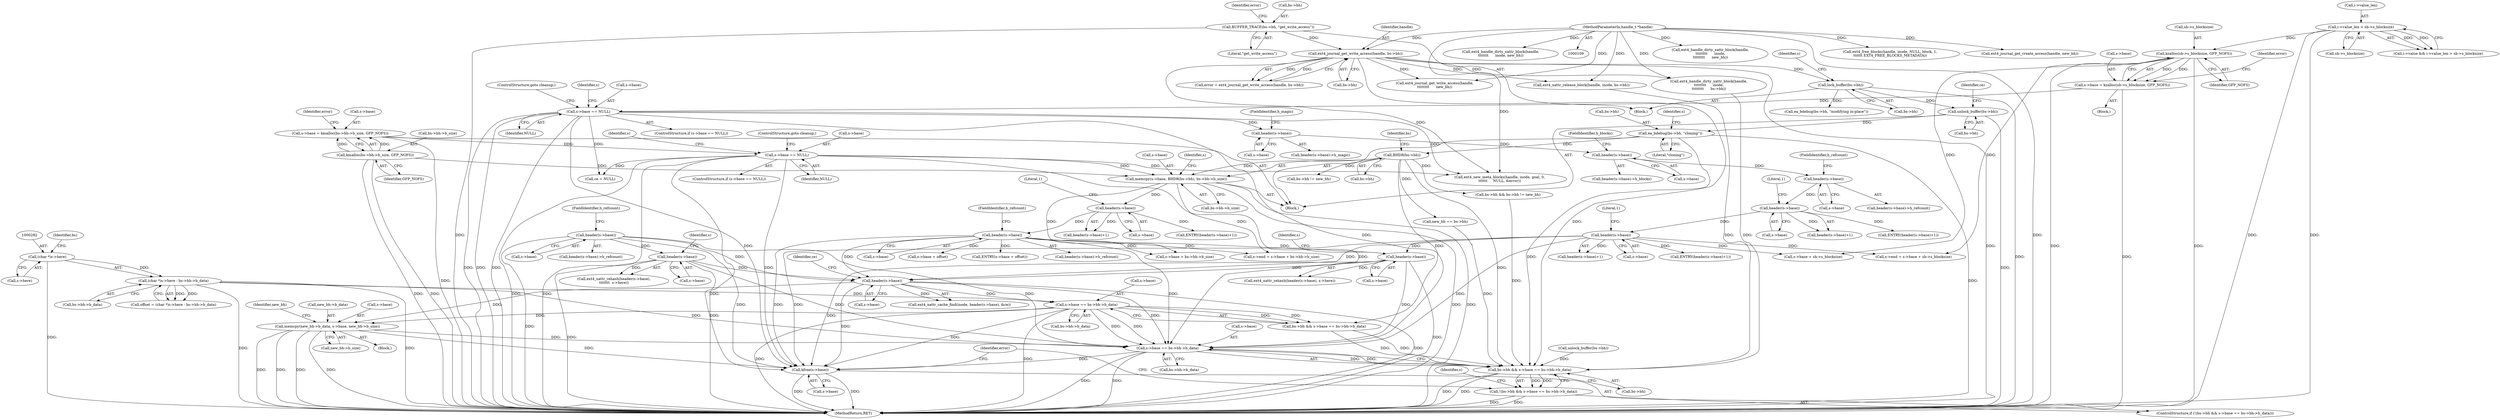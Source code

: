 digraph "0_linux_82939d7999dfc1f1998c4b1c12e2f19edbdff272_3@API" {
"1000701" [label="(Call,memcpy(new_bh->b_data, s->base, new_bh->b_size))"];
"1000508" [label="(Call,header(s->base))"];
"1000238" [label="(Call,header(s->base))"];
"1000201" [label="(Call,header(s->base))"];
"1000489" [label="(Call,header(s->base))"];
"1000356" [label="(Call,header(s->base))"];
"1000349" [label="(Call,header(s->base))"];
"1000330" [label="(Call,memcpy(s->base, BHDR(bs->bh), bs->bh->b_size))"];
"1000324" [label="(Call,s->base == NULL)"];
"1000308" [label="(Call,s->base = kmalloc(bs->bh->b_size, GFP_NOFS))"];
"1000312" [label="(Call,kmalloc(bs->bh->b_size, GFP_NOFS))"];
"1000334" [label="(Call,BHDR(bs->bh))"];
"1000303" [label="(Call,ea_bdebug(bs->bh, \"cloning\"))"];
"1000291" [label="(Call,unlock_buffer(bs->bh))"];
"1000194" [label="(Call,lock_buffer(bs->bh))"];
"1000186" [label="(Call,ext4_journal_get_write_access(handle, bs->bh))"];
"1000110" [label="(MethodParameterIn,handle_t *handle)"];
"1000179" [label="(Call,BUFFER_TRACE(bs->bh, \"get_write_access\"))"];
"1000452" [label="(Call,header(s->base))"];
"1000441" [label="(Call,header(s->base))"];
"1000428" [label="(Call,header(s->base))"];
"1000419" [label="(Call,header(s->base))"];
"1000410" [label="(Call,header(s->base))"];
"1000402" [label="(Call,s->base == NULL)"];
"1000388" [label="(Call,s->base = kzalloc(sb->s_blocksize, GFP_NOFS))"];
"1000392" [label="(Call,kzalloc(sb->s_blocksize, GFP_NOFS))"];
"1000150" [label="(Call,i->value_len > sb->s_blocksize)"];
"1000589" [label="(Call,s->base == bs->bh->b_data)"];
"1000280" [label="(Call,(char *)s->here - bs->bh->b_data)"];
"1000281" [label="(Call,(char *)s->here)"];
"1000770" [label="(Call,s->base == bs->bh->b_data)"];
"1000766" [label="(Call,bs->bh && s->base == bs->bh->b_data)"];
"1000765" [label="(Call,!(bs->bh && s->base == bs->bh->b_data))"];
"1000779" [label="(Call,kfree(s->base))"];
"1000205" [label="(FieldIdentifier,h_refcount)"];
"1000457" [label="(Call,s->end = s->base + sb->s_blocksize)"];
"1000739" [label="(Call,bs->bh && bs->bh != new_bh)"];
"1000195" [label="(Call,bs->bh)"];
"1000765" [label="(Call,!(bs->bh && s->base == bs->bh->b_data))"];
"1000217" [label="(Call,ea_bdebug(bs->bh, \"modifying in-place\"))"];
"1000185" [label="(Identifier,error)"];
"1000440" [label="(Call,header(s->base)+1)"];
"1000429" [label="(Call,s->base)"];
"1000110" [label="(MethodParameterIn,handle_t *handle)"];
"1000701" [label="(Call,memcpy(new_bh->b_data, s->base, new_bh->b_size))"];
"1000387" [label="(Block,)"];
"1000373" [label="(Call,s->end = s->base + bs->bh->b_size)"];
"1000345" [label="(Identifier,s)"];
"1000320" [label="(Identifier,error)"];
"1000767" [label="(Call,bs->bh)"];
"1000328" [label="(Identifier,NULL)"];
"1000593" [label="(Call,bs->bh->b_data)"];
"1000461" [label="(Call,s->base + sb->s_blocksize)"];
"1000779" [label="(Call,kfree(s->base))"];
"1000307" [label="(Literal,\"cloning\")"];
"1000509" [label="(Call,s->base)"];
"1000357" [label="(Call,s->base)"];
"1000377" [label="(Call,s->base + bs->bh->b_size)"];
"1000770" [label="(Call,s->base == bs->bh->b_data)"];
"1000334" [label="(Call,BHDR(bs->bh))"];
"1000186" [label="(Call,ext4_journal_get_write_access(handle, bs->bh))"];
"1000410" [label="(Call,header(s->base))"];
"1000705" [label="(Call,s->base)"];
"1000276" [label="(Block,)"];
"1000708" [label="(Call,new_bh->b_size)"];
"1000281" [label="(Call,(char *)s->here)"];
"1000329" [label="(ControlStructure,goto cleanup;)"];
"1000784" [label="(Identifier,error)"];
"1000392" [label="(Call,kzalloc(sb->s_blocksize, GFP_NOFS))"];
"1000291" [label="(Call,unlock_buffer(bs->bh))"];
"1000420" [label="(Call,s->base)"];
"1000407" [label="(ControlStructure,goto cleanup;)"];
"1000350" [label="(Call,s->base)"];
"1000743" [label="(Call,bs->bh != new_bh)"];
"1000423" [label="(FieldIdentifier,h_blocks)"];
"1000488" [label="(Call,ext4_xattr_rehash(header(s->base), s->here))"];
"1000154" [label="(Call,sb->s_blocksize)"];
"1000571" [label="(Call,ext4_handle_dirty_xattr_block(handle,\n\t\t\t\t\t\t\t\t      inode,\n\t\t\t\t\t\t\t\t      new_bh))"];
"1000368" [label="(Call,s->base + offset)"];
"1000676" [label="(Call,ext4_free_blocks(handle, inode, NULL, block, 1,\n\t\t\t\t\t\t EXT4_FREE_BLOCKS_METADATA))"];
"1000589" [label="(Call,s->base == bs->bh->b_data)"];
"1000451" [label="(Call,header(s->base)+1)"];
"1000401" [label="(ControlStructure,if (s->base == NULL))"];
"1000203" [label="(Identifier,s)"];
"1000441" [label="(Call,header(s->base))"];
"1000296" [label="(Identifier,ce)"];
"1000367" [label="(Call,ENTRY(s->base + offset))"];
"1000432" [label="(FieldIdentifier,h_refcount)"];
"1000612" [label="(Block,)"];
"1000323" [label="(ControlStructure,if (s->base == NULL))"];
"1000353" [label="(Literal,1)"];
"1000187" [label="(Identifier,handle)"];
"1000200" [label="(Call,header(s->base)->h_refcount)"];
"1000590" [label="(Call,s->base)"];
"1000348" [label="(Call,header(s->base)+1)"];
"1000635" [label="(Call,ext4_new_meta_blocks(handle, inode, goal, 0,\n\t\t\t\t\t\t     NULL, &error))"];
"1000288" [label="(Identifier,bs)"];
"1000494" [label="(Identifier,s)"];
"1000250" [label="(Call,unlock_buffer(bs->bh))"];
"1000150" [label="(Call,i->value_len > sb->s_blocksize)"];
"1000802" [label="(MethodReturn,RET)"];
"1000164" [label="(Block,)"];
"1000238" [label="(Call,header(s->base))"];
"1000146" [label="(Call,i->value && i->value_len > sb->s_blocksize)"];
"1000456" [label="(Literal,1)"];
"1000393" [label="(Call,sb->s_blocksize)"];
"1000194" [label="(Call,lock_buffer(bs->bh))"];
"1000585" [label="(Call,bs->bh && s->base == bs->bh->b_data)"];
"1000774" [label="(Call,bs->bh->b_data)"];
"1000780" [label="(Call,s->base)"];
"1000688" [label="(Call,ext4_journal_get_create_access(handle, new_bh))"];
"1000188" [label="(Call,bs->bh)"];
"1000280" [label="(Call,(char *)s->here - bs->bh->b_data)"];
"1000414" [label="(FieldIdentifier,h_magic)"];
"1000330" [label="(Call,memcpy(s->base, BHDR(bs->bh), bs->bh->b_size))"];
"1000402" [label="(Call,s->base == NULL)"];
"1000325" [label="(Call,s->base)"];
"1000506" [label="(Call,ext4_xattr_cache_find(inode, header(s->base), &ce))"];
"1000508" [label="(Call,header(s->base))"];
"1000518" [label="(Call,new_bh == bs->bh)"];
"1000748" [label="(Call,ext4_xattr_release_block(handle, inode, bs->bh))"];
"1000237" [label="(Call,ext4_xattr_rehash(header(s->base),\n\t\t\t\t\t\t\t  s->here))"];
"1000389" [label="(Call,s->base)"];
"1000544" [label="(Call,ext4_journal_get_write_access(handle,\n\t\t\t\t\t\t\t\t      new_bh))"];
"1000427" [label="(Call,header(s->base)->h_refcount)"];
"1000265" [label="(Call,ext4_handle_dirty_xattr_block(handle,\n\t\t\t\t\t\t\t\t      inode,\n\t\t\t\t\t\t\t\t      bs->bh))"];
"1000411" [label="(Call,s->base)"];
"1000180" [label="(Call,bs->bh)"];
"1000712" [label="(Identifier,new_bh)"];
"1000243" [label="(Identifier,s)"];
"1000335" [label="(Call,bs->bh)"];
"1000439" [label="(Call,ENTRY(header(s->base)+1))"];
"1000356" [label="(Call,header(s->base))"];
"1000412" [label="(Identifier,s)"];
"1000445" [label="(Literal,1)"];
"1000286" [label="(Call,bs->bh->b_data)"];
"1000338" [label="(Call,bs->bh->b_size)"];
"1000347" [label="(Call,ENTRY(header(s->base)+1))"];
"1000349" [label="(Call,header(s->base))"];
"1000580" [label="(Call,ce = NULL)"];
"1000490" [label="(Call,s->base)"];
"1000781" [label="(Identifier,s)"];
"1000331" [label="(Call,s->base)"];
"1000312" [label="(Call,kmalloc(bs->bh->b_size, GFP_NOFS))"];
"1000403" [label="(Call,s->base)"];
"1000418" [label="(Call,header(s->base)->h_blocks)"];
"1000201" [label="(Call,header(s->base))"];
"1000309" [label="(Call,s->base)"];
"1000702" [label="(Call,new_bh->b_data)"];
"1000450" [label="(Call,ENTRY(header(s->base)+1))"];
"1000340" [label="(Identifier,bs)"];
"1000318" [label="(Identifier,GFP_NOFS)"];
"1000278" [label="(Call,offset = (char *)s->here - bs->bh->b_data)"];
"1000489" [label="(Call,header(s->base))"];
"1000764" [label="(ControlStructure,if (!(bs->bh && s->base == bs->bh->b_data)))"];
"1000179" [label="(Call,BUFFER_TRACE(bs->bh, \"get_write_access\"))"];
"1000409" [label="(Call,header(s->base)->h_magic)"];
"1000398" [label="(Identifier,error)"];
"1000360" [label="(FieldIdentifier,h_refcount)"];
"1000453" [label="(Call,s->base)"];
"1000419" [label="(Call,header(s->base))"];
"1000202" [label="(Call,s->base)"];
"1000239" [label="(Call,s->base)"];
"1000355" [label="(Call,header(s->base)->h_refcount)"];
"1000406" [label="(Identifier,NULL)"];
"1000720" [label="(Call,ext4_handle_dirty_xattr_block(handle,\n\t\t\t\t\t\t\t      inode, new_bh))"];
"1000313" [label="(Call,bs->bh->b_size)"];
"1000324" [label="(Call,s->base == NULL)"];
"1000308" [label="(Call,s->base = kmalloc(bs->bh->b_size, GFP_NOFS))"];
"1000151" [label="(Call,i->value_len)"];
"1000388" [label="(Call,s->base = kzalloc(sb->s_blocksize, GFP_NOFS))"];
"1000442" [label="(Call,s->base)"];
"1000428" [label="(Call,header(s->base))"];
"1000396" [label="(Identifier,GFP_NOFS)"];
"1000292" [label="(Call,bs->bh)"];
"1000332" [label="(Identifier,s)"];
"1000310" [label="(Identifier,s)"];
"1000303" [label="(Call,ea_bdebug(bs->bh, \"cloning\"))"];
"1000304" [label="(Call,bs->bh)"];
"1000766" [label="(Call,bs->bh && s->base == bs->bh->b_data)"];
"1000283" [label="(Call,s->here)"];
"1000184" [label="(Call,error = ext4_journal_get_write_access(handle, bs->bh))"];
"1000183" [label="(Literal,\"get_write_access\")"];
"1000771" [label="(Call,s->base)"];
"1000513" [label="(Identifier,ce)"];
"1000452" [label="(Call,header(s->base))"];
"1000701" -> "1000612"  [label="AST: "];
"1000701" -> "1000708"  [label="CFG: "];
"1000702" -> "1000701"  [label="AST: "];
"1000705" -> "1000701"  [label="AST: "];
"1000708" -> "1000701"  [label="AST: "];
"1000712" -> "1000701"  [label="CFG: "];
"1000701" -> "1000802"  [label="DDG: "];
"1000701" -> "1000802"  [label="DDG: "];
"1000701" -> "1000802"  [label="DDG: "];
"1000701" -> "1000802"  [label="DDG: "];
"1000508" -> "1000701"  [label="DDG: "];
"1000589" -> "1000701"  [label="DDG: "];
"1000701" -> "1000770"  [label="DDG: "];
"1000701" -> "1000779"  [label="DDG: "];
"1000508" -> "1000506"  [label="AST: "];
"1000508" -> "1000509"  [label="CFG: "];
"1000509" -> "1000508"  [label="AST: "];
"1000513" -> "1000508"  [label="CFG: "];
"1000508" -> "1000802"  [label="DDG: "];
"1000508" -> "1000506"  [label="DDG: "];
"1000238" -> "1000508"  [label="DDG: "];
"1000489" -> "1000508"  [label="DDG: "];
"1000201" -> "1000508"  [label="DDG: "];
"1000356" -> "1000508"  [label="DDG: "];
"1000452" -> "1000508"  [label="DDG: "];
"1000508" -> "1000589"  [label="DDG: "];
"1000508" -> "1000770"  [label="DDG: "];
"1000508" -> "1000779"  [label="DDG: "];
"1000238" -> "1000237"  [label="AST: "];
"1000238" -> "1000239"  [label="CFG: "];
"1000239" -> "1000238"  [label="AST: "];
"1000243" -> "1000238"  [label="CFG: "];
"1000238" -> "1000802"  [label="DDG: "];
"1000238" -> "1000237"  [label="DDG: "];
"1000201" -> "1000238"  [label="DDG: "];
"1000238" -> "1000770"  [label="DDG: "];
"1000238" -> "1000779"  [label="DDG: "];
"1000201" -> "1000200"  [label="AST: "];
"1000201" -> "1000202"  [label="CFG: "];
"1000202" -> "1000201"  [label="AST: "];
"1000205" -> "1000201"  [label="CFG: "];
"1000201" -> "1000802"  [label="DDG: "];
"1000201" -> "1000770"  [label="DDG: "];
"1000201" -> "1000779"  [label="DDG: "];
"1000489" -> "1000488"  [label="AST: "];
"1000489" -> "1000490"  [label="CFG: "];
"1000490" -> "1000489"  [label="AST: "];
"1000494" -> "1000489"  [label="CFG: "];
"1000489" -> "1000802"  [label="DDG: "];
"1000489" -> "1000488"  [label="DDG: "];
"1000356" -> "1000489"  [label="DDG: "];
"1000452" -> "1000489"  [label="DDG: "];
"1000489" -> "1000770"  [label="DDG: "];
"1000489" -> "1000779"  [label="DDG: "];
"1000356" -> "1000355"  [label="AST: "];
"1000356" -> "1000357"  [label="CFG: "];
"1000357" -> "1000356"  [label="AST: "];
"1000360" -> "1000356"  [label="CFG: "];
"1000349" -> "1000356"  [label="DDG: "];
"1000356" -> "1000367"  [label="DDG: "];
"1000356" -> "1000368"  [label="DDG: "];
"1000356" -> "1000373"  [label="DDG: "];
"1000356" -> "1000377"  [label="DDG: "];
"1000356" -> "1000770"  [label="DDG: "];
"1000356" -> "1000779"  [label="DDG: "];
"1000349" -> "1000348"  [label="AST: "];
"1000349" -> "1000350"  [label="CFG: "];
"1000350" -> "1000349"  [label="AST: "];
"1000353" -> "1000349"  [label="CFG: "];
"1000349" -> "1000347"  [label="DDG: "];
"1000349" -> "1000348"  [label="DDG: "];
"1000330" -> "1000349"  [label="DDG: "];
"1000330" -> "1000276"  [label="AST: "];
"1000330" -> "1000338"  [label="CFG: "];
"1000331" -> "1000330"  [label="AST: "];
"1000334" -> "1000330"  [label="AST: "];
"1000338" -> "1000330"  [label="AST: "];
"1000345" -> "1000330"  [label="CFG: "];
"1000330" -> "1000802"  [label="DDG: "];
"1000330" -> "1000802"  [label="DDG: "];
"1000324" -> "1000330"  [label="DDG: "];
"1000334" -> "1000330"  [label="DDG: "];
"1000312" -> "1000330"  [label="DDG: "];
"1000330" -> "1000373"  [label="DDG: "];
"1000330" -> "1000377"  [label="DDG: "];
"1000324" -> "1000323"  [label="AST: "];
"1000324" -> "1000328"  [label="CFG: "];
"1000325" -> "1000324"  [label="AST: "];
"1000328" -> "1000324"  [label="AST: "];
"1000329" -> "1000324"  [label="CFG: "];
"1000332" -> "1000324"  [label="CFG: "];
"1000324" -> "1000802"  [label="DDG: "];
"1000324" -> "1000802"  [label="DDG: "];
"1000324" -> "1000802"  [label="DDG: "];
"1000308" -> "1000324"  [label="DDG: "];
"1000324" -> "1000580"  [label="DDG: "];
"1000324" -> "1000635"  [label="DDG: "];
"1000324" -> "1000770"  [label="DDG: "];
"1000324" -> "1000779"  [label="DDG: "];
"1000308" -> "1000276"  [label="AST: "];
"1000308" -> "1000312"  [label="CFG: "];
"1000309" -> "1000308"  [label="AST: "];
"1000312" -> "1000308"  [label="AST: "];
"1000320" -> "1000308"  [label="CFG: "];
"1000308" -> "1000802"  [label="DDG: "];
"1000312" -> "1000308"  [label="DDG: "];
"1000312" -> "1000308"  [label="DDG: "];
"1000312" -> "1000318"  [label="CFG: "];
"1000313" -> "1000312"  [label="AST: "];
"1000318" -> "1000312"  [label="AST: "];
"1000312" -> "1000802"  [label="DDG: "];
"1000312" -> "1000802"  [label="DDG: "];
"1000334" -> "1000335"  [label="CFG: "];
"1000335" -> "1000334"  [label="AST: "];
"1000340" -> "1000334"  [label="CFG: "];
"1000303" -> "1000334"  [label="DDG: "];
"1000334" -> "1000518"  [label="DDG: "];
"1000334" -> "1000585"  [label="DDG: "];
"1000334" -> "1000739"  [label="DDG: "];
"1000334" -> "1000743"  [label="DDG: "];
"1000334" -> "1000766"  [label="DDG: "];
"1000303" -> "1000276"  [label="AST: "];
"1000303" -> "1000307"  [label="CFG: "];
"1000304" -> "1000303"  [label="AST: "];
"1000307" -> "1000303"  [label="AST: "];
"1000310" -> "1000303"  [label="CFG: "];
"1000303" -> "1000802"  [label="DDG: "];
"1000291" -> "1000303"  [label="DDG: "];
"1000303" -> "1000766"  [label="DDG: "];
"1000291" -> "1000276"  [label="AST: "];
"1000291" -> "1000292"  [label="CFG: "];
"1000292" -> "1000291"  [label="AST: "];
"1000296" -> "1000291"  [label="CFG: "];
"1000291" -> "1000802"  [label="DDG: "];
"1000194" -> "1000291"  [label="DDG: "];
"1000194" -> "1000164"  [label="AST: "];
"1000194" -> "1000195"  [label="CFG: "];
"1000195" -> "1000194"  [label="AST: "];
"1000203" -> "1000194"  [label="CFG: "];
"1000194" -> "1000802"  [label="DDG: "];
"1000186" -> "1000194"  [label="DDG: "];
"1000194" -> "1000217"  [label="DDG: "];
"1000186" -> "1000184"  [label="AST: "];
"1000186" -> "1000188"  [label="CFG: "];
"1000187" -> "1000186"  [label="AST: "];
"1000188" -> "1000186"  [label="AST: "];
"1000184" -> "1000186"  [label="CFG: "];
"1000186" -> "1000802"  [label="DDG: "];
"1000186" -> "1000184"  [label="DDG: "];
"1000186" -> "1000184"  [label="DDG: "];
"1000110" -> "1000186"  [label="DDG: "];
"1000179" -> "1000186"  [label="DDG: "];
"1000186" -> "1000265"  [label="DDG: "];
"1000186" -> "1000544"  [label="DDG: "];
"1000186" -> "1000635"  [label="DDG: "];
"1000186" -> "1000748"  [label="DDG: "];
"1000186" -> "1000766"  [label="DDG: "];
"1000110" -> "1000109"  [label="AST: "];
"1000110" -> "1000802"  [label="DDG: "];
"1000110" -> "1000265"  [label="DDG: "];
"1000110" -> "1000544"  [label="DDG: "];
"1000110" -> "1000571"  [label="DDG: "];
"1000110" -> "1000635"  [label="DDG: "];
"1000110" -> "1000676"  [label="DDG: "];
"1000110" -> "1000688"  [label="DDG: "];
"1000110" -> "1000720"  [label="DDG: "];
"1000110" -> "1000748"  [label="DDG: "];
"1000179" -> "1000164"  [label="AST: "];
"1000179" -> "1000183"  [label="CFG: "];
"1000180" -> "1000179"  [label="AST: "];
"1000183" -> "1000179"  [label="AST: "];
"1000185" -> "1000179"  [label="CFG: "];
"1000179" -> "1000802"  [label="DDG: "];
"1000452" -> "1000451"  [label="AST: "];
"1000452" -> "1000453"  [label="CFG: "];
"1000453" -> "1000452"  [label="AST: "];
"1000456" -> "1000452"  [label="CFG: "];
"1000452" -> "1000450"  [label="DDG: "];
"1000452" -> "1000451"  [label="DDG: "];
"1000441" -> "1000452"  [label="DDG: "];
"1000452" -> "1000457"  [label="DDG: "];
"1000452" -> "1000461"  [label="DDG: "];
"1000452" -> "1000770"  [label="DDG: "];
"1000452" -> "1000779"  [label="DDG: "];
"1000441" -> "1000440"  [label="AST: "];
"1000441" -> "1000442"  [label="CFG: "];
"1000442" -> "1000441"  [label="AST: "];
"1000445" -> "1000441"  [label="CFG: "];
"1000441" -> "1000439"  [label="DDG: "];
"1000441" -> "1000440"  [label="DDG: "];
"1000428" -> "1000441"  [label="DDG: "];
"1000428" -> "1000427"  [label="AST: "];
"1000428" -> "1000429"  [label="CFG: "];
"1000429" -> "1000428"  [label="AST: "];
"1000432" -> "1000428"  [label="CFG: "];
"1000419" -> "1000428"  [label="DDG: "];
"1000419" -> "1000418"  [label="AST: "];
"1000419" -> "1000420"  [label="CFG: "];
"1000420" -> "1000419"  [label="AST: "];
"1000423" -> "1000419"  [label="CFG: "];
"1000410" -> "1000419"  [label="DDG: "];
"1000410" -> "1000409"  [label="AST: "];
"1000410" -> "1000411"  [label="CFG: "];
"1000411" -> "1000410"  [label="AST: "];
"1000414" -> "1000410"  [label="CFG: "];
"1000402" -> "1000410"  [label="DDG: "];
"1000402" -> "1000401"  [label="AST: "];
"1000402" -> "1000406"  [label="CFG: "];
"1000403" -> "1000402"  [label="AST: "];
"1000406" -> "1000402"  [label="AST: "];
"1000407" -> "1000402"  [label="CFG: "];
"1000412" -> "1000402"  [label="CFG: "];
"1000402" -> "1000802"  [label="DDG: "];
"1000402" -> "1000802"  [label="DDG: "];
"1000402" -> "1000802"  [label="DDG: "];
"1000388" -> "1000402"  [label="DDG: "];
"1000402" -> "1000580"  [label="DDG: "];
"1000402" -> "1000635"  [label="DDG: "];
"1000402" -> "1000770"  [label="DDG: "];
"1000402" -> "1000779"  [label="DDG: "];
"1000388" -> "1000387"  [label="AST: "];
"1000388" -> "1000392"  [label="CFG: "];
"1000389" -> "1000388"  [label="AST: "];
"1000392" -> "1000388"  [label="AST: "];
"1000398" -> "1000388"  [label="CFG: "];
"1000388" -> "1000802"  [label="DDG: "];
"1000392" -> "1000388"  [label="DDG: "];
"1000392" -> "1000388"  [label="DDG: "];
"1000392" -> "1000396"  [label="CFG: "];
"1000393" -> "1000392"  [label="AST: "];
"1000396" -> "1000392"  [label="AST: "];
"1000392" -> "1000802"  [label="DDG: "];
"1000392" -> "1000802"  [label="DDG: "];
"1000150" -> "1000392"  [label="DDG: "];
"1000392" -> "1000457"  [label="DDG: "];
"1000392" -> "1000461"  [label="DDG: "];
"1000150" -> "1000146"  [label="AST: "];
"1000150" -> "1000154"  [label="CFG: "];
"1000151" -> "1000150"  [label="AST: "];
"1000154" -> "1000150"  [label="AST: "];
"1000146" -> "1000150"  [label="CFG: "];
"1000150" -> "1000802"  [label="DDG: "];
"1000150" -> "1000802"  [label="DDG: "];
"1000150" -> "1000146"  [label="DDG: "];
"1000150" -> "1000146"  [label="DDG: "];
"1000589" -> "1000585"  [label="AST: "];
"1000589" -> "1000593"  [label="CFG: "];
"1000590" -> "1000589"  [label="AST: "];
"1000593" -> "1000589"  [label="AST: "];
"1000585" -> "1000589"  [label="CFG: "];
"1000589" -> "1000802"  [label="DDG: "];
"1000589" -> "1000802"  [label="DDG: "];
"1000589" -> "1000585"  [label="DDG: "];
"1000589" -> "1000585"  [label="DDG: "];
"1000280" -> "1000589"  [label="DDG: "];
"1000589" -> "1000770"  [label="DDG: "];
"1000589" -> "1000770"  [label="DDG: "];
"1000589" -> "1000779"  [label="DDG: "];
"1000280" -> "1000278"  [label="AST: "];
"1000280" -> "1000286"  [label="CFG: "];
"1000281" -> "1000280"  [label="AST: "];
"1000286" -> "1000280"  [label="AST: "];
"1000278" -> "1000280"  [label="CFG: "];
"1000280" -> "1000802"  [label="DDG: "];
"1000280" -> "1000802"  [label="DDG: "];
"1000280" -> "1000278"  [label="DDG: "];
"1000280" -> "1000278"  [label="DDG: "];
"1000281" -> "1000280"  [label="DDG: "];
"1000280" -> "1000770"  [label="DDG: "];
"1000281" -> "1000283"  [label="CFG: "];
"1000282" -> "1000281"  [label="AST: "];
"1000283" -> "1000281"  [label="AST: "];
"1000288" -> "1000281"  [label="CFG: "];
"1000281" -> "1000802"  [label="DDG: "];
"1000770" -> "1000766"  [label="AST: "];
"1000770" -> "1000774"  [label="CFG: "];
"1000771" -> "1000770"  [label="AST: "];
"1000774" -> "1000770"  [label="AST: "];
"1000766" -> "1000770"  [label="CFG: "];
"1000770" -> "1000802"  [label="DDG: "];
"1000770" -> "1000802"  [label="DDG: "];
"1000770" -> "1000766"  [label="DDG: "];
"1000770" -> "1000766"  [label="DDG: "];
"1000770" -> "1000779"  [label="DDG: "];
"1000766" -> "1000765"  [label="AST: "];
"1000766" -> "1000767"  [label="CFG: "];
"1000767" -> "1000766"  [label="AST: "];
"1000765" -> "1000766"  [label="CFG: "];
"1000766" -> "1000802"  [label="DDG: "];
"1000766" -> "1000802"  [label="DDG: "];
"1000766" -> "1000765"  [label="DDG: "];
"1000766" -> "1000765"  [label="DDG: "];
"1000748" -> "1000766"  [label="DDG: "];
"1000250" -> "1000766"  [label="DDG: "];
"1000518" -> "1000766"  [label="DDG: "];
"1000265" -> "1000766"  [label="DDG: "];
"1000585" -> "1000766"  [label="DDG: "];
"1000585" -> "1000766"  [label="DDG: "];
"1000739" -> "1000766"  [label="DDG: "];
"1000765" -> "1000764"  [label="AST: "];
"1000781" -> "1000765"  [label="CFG: "];
"1000784" -> "1000765"  [label="CFG: "];
"1000765" -> "1000802"  [label="DDG: "];
"1000765" -> "1000802"  [label="DDG: "];
"1000779" -> "1000764"  [label="AST: "];
"1000779" -> "1000780"  [label="CFG: "];
"1000780" -> "1000779"  [label="AST: "];
"1000784" -> "1000779"  [label="CFG: "];
"1000779" -> "1000802"  [label="DDG: "];
"1000779" -> "1000802"  [label="DDG: "];
}
